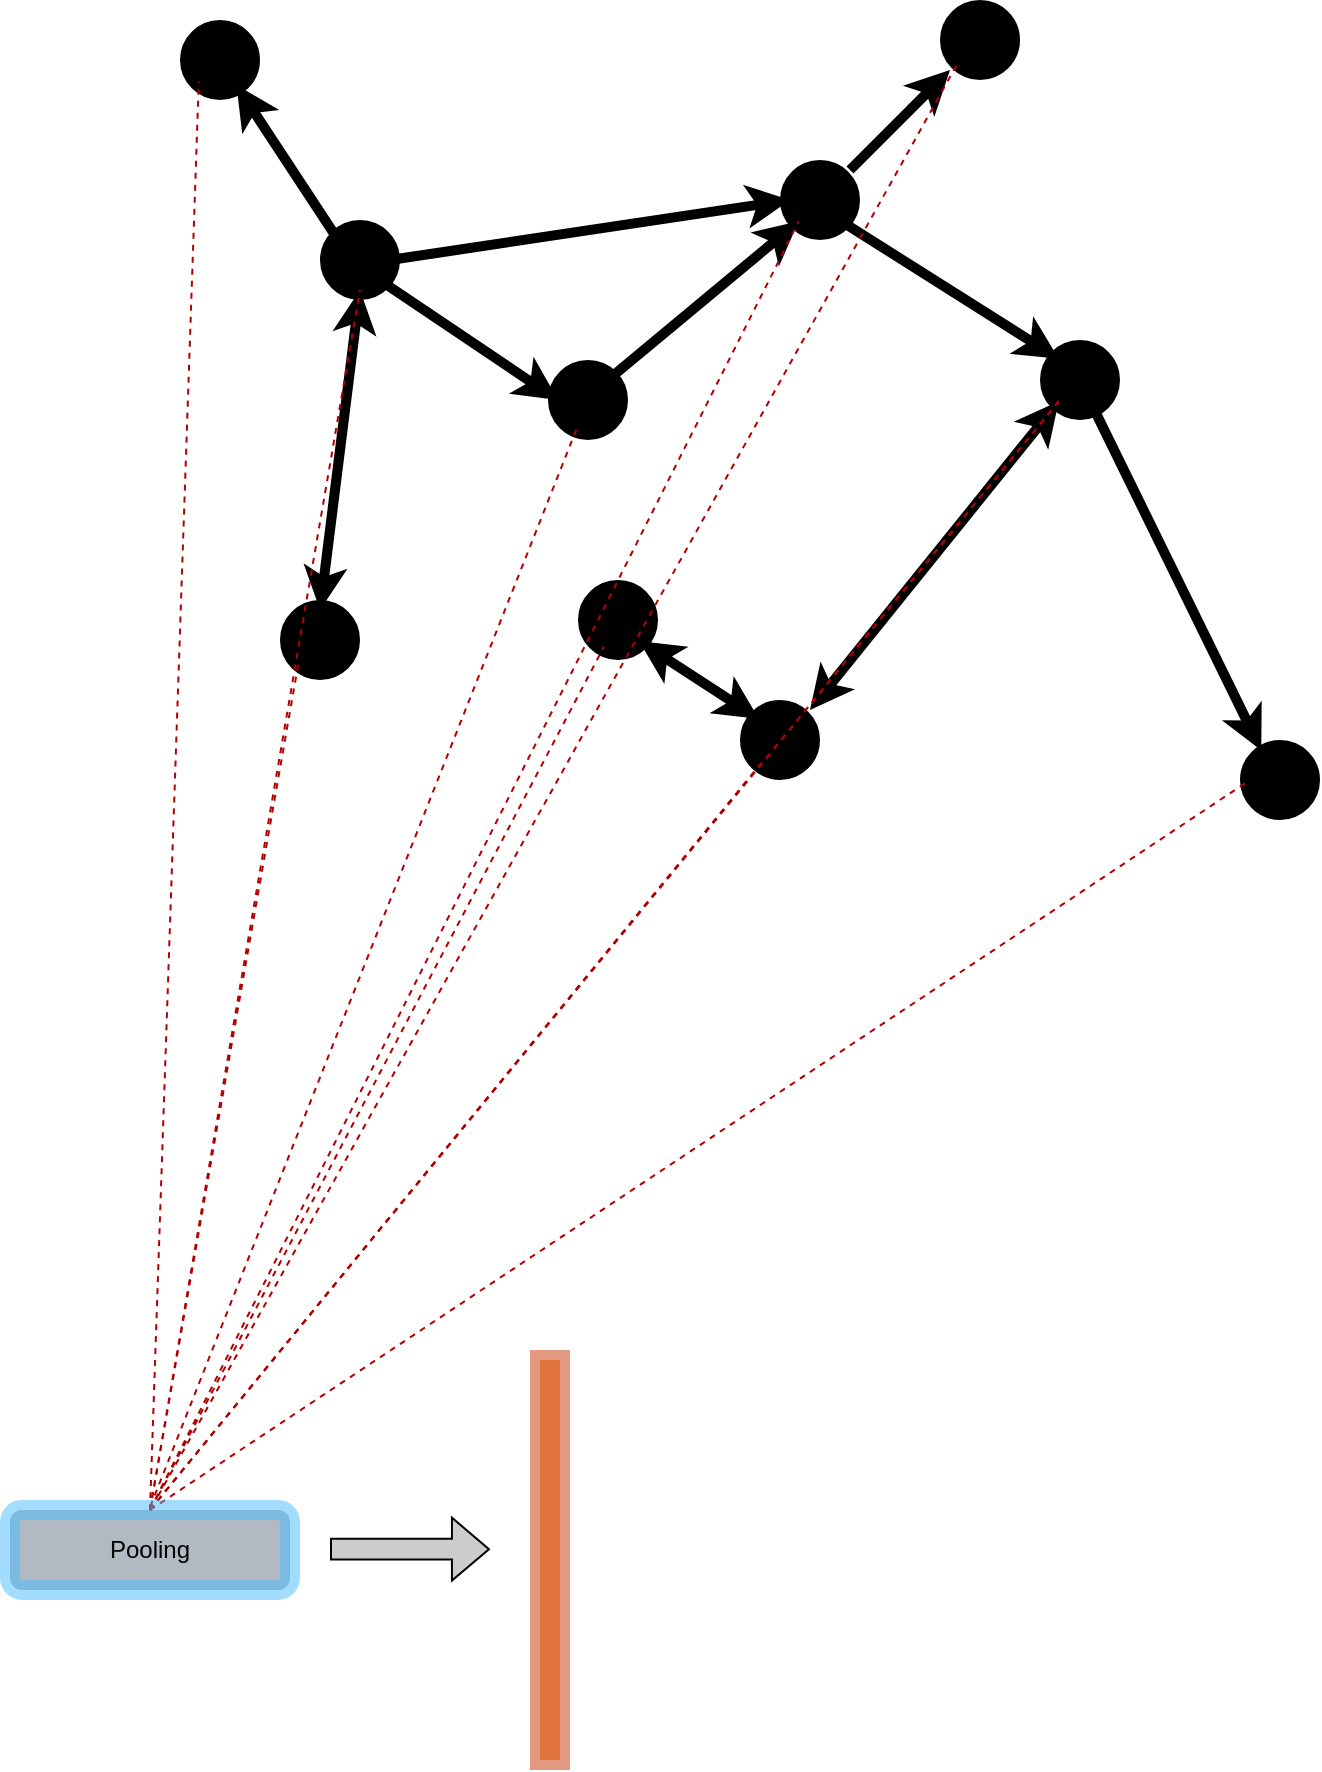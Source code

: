 <mxfile version="20.6.0" type="device"><diagram id="u-oROs69Hczpvy2Qj7X_" name="Page-1"><mxGraphModel dx="1977" dy="1043" grid="1" gridSize="10" guides="1" tooltips="1" connect="1" arrows="1" fold="1" page="1" pageScale="1" pageWidth="827" pageHeight="1169" math="0" shadow="0"><root><mxCell id="0"/><mxCell id="1" parent="0"/><mxCell id="4qCV5c_reg5stoiTGV4f-1" value="" style="ellipse;whiteSpace=wrap;html=1;fillColor=#000000;strokeWidth=10;" vertex="1" parent="1"><mxGeometry x="270" y="190" width="30" height="30" as="geometry"/></mxCell><mxCell id="4qCV5c_reg5stoiTGV4f-16" value="" style="ellipse;whiteSpace=wrap;html=1;fillColor=#000000;strokeWidth=10;" vertex="1" parent="1"><mxGeometry x="500" y="160" width="30" height="30" as="geometry"/></mxCell><mxCell id="4qCV5c_reg5stoiTGV4f-17" value="" style="ellipse;whiteSpace=wrap;html=1;fillColor=#000000;strokeWidth=10;" vertex="1" parent="1"><mxGeometry x="384" y="260" width="30" height="30" as="geometry"/></mxCell><mxCell id="4qCV5c_reg5stoiTGV4f-18" value="" style="ellipse;whiteSpace=wrap;html=1;fillColor=#000000;strokeWidth=10;" vertex="1" parent="1"><mxGeometry x="250" y="380" width="30" height="30" as="geometry"/></mxCell><mxCell id="4qCV5c_reg5stoiTGV4f-19" value="" style="ellipse;whiteSpace=wrap;html=1;fillColor=#000000;strokeWidth=10;" vertex="1" parent="1"><mxGeometry x="630" y="250" width="30" height="30" as="geometry"/></mxCell><mxCell id="4qCV5c_reg5stoiTGV4f-20" value="" style="ellipse;whiteSpace=wrap;html=1;fillColor=#000000;strokeWidth=10;" vertex="1" parent="1"><mxGeometry x="730" y="450" width="30" height="30" as="geometry"/></mxCell><mxCell id="4qCV5c_reg5stoiTGV4f-21" value="" style="ellipse;whiteSpace=wrap;html=1;fillColor=#000000;strokeWidth=10;" vertex="1" parent="1"><mxGeometry x="480" y="430" width="30" height="30" as="geometry"/></mxCell><mxCell id="4qCV5c_reg5stoiTGV4f-22" value="" style="ellipse;whiteSpace=wrap;html=1;fillColor=#000000;strokeWidth=10;" vertex="1" parent="1"><mxGeometry x="399" y="370" width="30" height="30" as="geometry"/></mxCell><mxCell id="4qCV5c_reg5stoiTGV4f-27" value="" style="endArrow=classic;html=1;rounded=0;strokeWidth=5;fillColor=#CCCCCC;entryX=0;entryY=1;entryDx=0;entryDy=0;exitX=1;exitY=0;exitDx=0;exitDy=0;" edge="1" parent="1" source="4qCV5c_reg5stoiTGV4f-17" target="4qCV5c_reg5stoiTGV4f-16"><mxGeometry width="50" height="50" relative="1" as="geometry"><mxPoint x="420" y="260" as="sourcePoint"/><mxPoint x="460" y="210" as="targetPoint"/></mxGeometry></mxCell><mxCell id="4qCV5c_reg5stoiTGV4f-28" value="" style="endArrow=classic;startArrow=classic;html=1;rounded=0;strokeWidth=5;fillColor=#CCCCCC;exitX=0.5;exitY=0;exitDx=0;exitDy=0;entryX=0.5;entryY=1;entryDx=0;entryDy=0;" edge="1" parent="1" source="4qCV5c_reg5stoiTGV4f-18" target="4qCV5c_reg5stoiTGV4f-1"><mxGeometry width="50" height="50" relative="1" as="geometry"><mxPoint x="230" y="270" as="sourcePoint"/><mxPoint x="280" y="220" as="targetPoint"/></mxGeometry></mxCell><mxCell id="4qCV5c_reg5stoiTGV4f-29" value="" style="endArrow=classic;html=1;rounded=0;strokeWidth=5;fillColor=#CCCCCC;entryX=0;entryY=0.5;entryDx=0;entryDy=0;exitX=1;exitY=0.5;exitDx=0;exitDy=0;" edge="1" parent="1" source="4qCV5c_reg5stoiTGV4f-1" target="4qCV5c_reg5stoiTGV4f-16"><mxGeometry width="50" height="50" relative="1" as="geometry"><mxPoint x="300" y="190" as="sourcePoint"/><mxPoint x="350" y="140" as="targetPoint"/></mxGeometry></mxCell><mxCell id="4qCV5c_reg5stoiTGV4f-31" value="" style="endArrow=classic;startArrow=classic;html=1;rounded=0;strokeWidth=5;fillColor=#CCCCCC;exitX=1;exitY=1;exitDx=0;exitDy=0;entryX=0;entryY=0;entryDx=0;entryDy=0;" edge="1" parent="1" source="4qCV5c_reg5stoiTGV4f-22" target="4qCV5c_reg5stoiTGV4f-21"><mxGeometry width="50" height="50" relative="1" as="geometry"><mxPoint x="440" y="460" as="sourcePoint"/><mxPoint x="480" y="445" as="targetPoint"/></mxGeometry></mxCell><mxCell id="4qCV5c_reg5stoiTGV4f-37" value="" style="endArrow=classic;html=1;rounded=0;strokeWidth=5;fillColor=#CCCCCC;" edge="1" parent="1"><mxGeometry width="50" height="50" relative="1" as="geometry"><mxPoint x="530" y="160" as="sourcePoint"/><mxPoint x="580" y="110" as="targetPoint"/></mxGeometry></mxCell><mxCell id="4qCV5c_reg5stoiTGV4f-39" value="" style="endArrow=classic;html=1;rounded=0;strokeWidth=5;fillColor=#CCCCCC;entryX=0;entryY=0;entryDx=0;entryDy=0;exitX=1;exitY=1;exitDx=0;exitDy=0;" edge="1" parent="1" source="4qCV5c_reg5stoiTGV4f-16" target="4qCV5c_reg5stoiTGV4f-19"><mxGeometry width="50" height="50" relative="1" as="geometry"><mxPoint x="540" y="170" as="sourcePoint"/><mxPoint x="590" y="120" as="targetPoint"/></mxGeometry></mxCell><mxCell id="4qCV5c_reg5stoiTGV4f-44" value="" style="endArrow=classic;startArrow=classic;html=1;rounded=0;strokeWidth=5;fillColor=#CCCCCC;entryX=0;entryY=1;entryDx=0;entryDy=0;" edge="1" parent="1" target="4qCV5c_reg5stoiTGV4f-19"><mxGeometry width="50" height="50" relative="1" as="geometry"><mxPoint x="510" y="430" as="sourcePoint"/><mxPoint x="630" y="280" as="targetPoint"/></mxGeometry></mxCell><mxCell id="4qCV5c_reg5stoiTGV4f-45" value="" style="endArrow=classic;html=1;rounded=0;strokeWidth=5;fillColor=#CCCCCC;entryX=0.188;entryY=0.007;entryDx=0;entryDy=0;exitX=0.751;exitY=1.02;exitDx=0;exitDy=0;exitPerimeter=0;entryPerimeter=0;" edge="1" parent="1" source="4qCV5c_reg5stoiTGV4f-19" target="4qCV5c_reg5stoiTGV4f-20"><mxGeometry width="50" height="50" relative="1" as="geometry"><mxPoint x="660" y="330" as="sourcePoint"/><mxPoint x="710" y="230" as="targetPoint"/></mxGeometry></mxCell><mxCell id="4qCV5c_reg5stoiTGV4f-49" value="" style="ellipse;whiteSpace=wrap;html=1;fillColor=#000000;strokeWidth=10;" vertex="1" parent="1"><mxGeometry x="580" y="80" width="30" height="30" as="geometry"/></mxCell><mxCell id="4qCV5c_reg5stoiTGV4f-50" value="" style="ellipse;whiteSpace=wrap;html=1;fillColor=#000000;strokeWidth=10;" vertex="1" parent="1"><mxGeometry x="200" y="90" width="30" height="30" as="geometry"/></mxCell><mxCell id="4qCV5c_reg5stoiTGV4f-51" value="" style="endArrow=classic;html=1;rounded=0;strokeWidth=5;fillColor=#CCCCCC;exitX=0.107;exitY=0.119;exitDx=0;exitDy=0;exitPerimeter=0;" edge="1" parent="1" source="4qCV5c_reg5stoiTGV4f-1" target="4qCV5c_reg5stoiTGV4f-50"><mxGeometry width="50" height="50" relative="1" as="geometry"><mxPoint x="270" y="190" as="sourcePoint"/><mxPoint x="320" y="140" as="targetPoint"/></mxGeometry></mxCell><mxCell id="4qCV5c_reg5stoiTGV4f-52" value="" style="endArrow=classic;html=1;rounded=0;strokeWidth=5;fillColor=#CCCCCC;entryX=0;entryY=0.5;entryDx=0;entryDy=0;exitX=1;exitY=1;exitDx=0;exitDy=0;" edge="1" parent="1" source="4qCV5c_reg5stoiTGV4f-1" target="4qCV5c_reg5stoiTGV4f-17"><mxGeometry width="50" height="50" relative="1" as="geometry"><mxPoint x="180" y="350" as="sourcePoint"/><mxPoint x="230" y="300" as="targetPoint"/></mxGeometry></mxCell><mxCell id="4qCV5c_reg5stoiTGV4f-57" value="" style="endArrow=none;dashed=1;html=1;rounded=0;strokeWidth=1;fillColor=#e51400;entryX=0;entryY=1;entryDx=0;entryDy=0;strokeColor=#B20000;exitX=0.5;exitY=0;exitDx=0;exitDy=0;" edge="1" parent="1" source="4qCV5c_reg5stoiTGV4f-68" target="4qCV5c_reg5stoiTGV4f-50"><mxGeometry width="50" height="50" relative="1" as="geometry"><mxPoint x="160" y="820" as="sourcePoint"/><mxPoint x="100" y="340" as="targetPoint"/></mxGeometry></mxCell><mxCell id="4qCV5c_reg5stoiTGV4f-58" value="" style="endArrow=none;dashed=1;html=1;rounded=0;strokeWidth=1;fillColor=#e51400;entryX=0;entryY=1;entryDx=0;entryDy=0;strokeColor=#B20000;exitX=0.5;exitY=0;exitDx=0;exitDy=0;" edge="1" parent="1" source="4qCV5c_reg5stoiTGV4f-68" target="4qCV5c_reg5stoiTGV4f-18"><mxGeometry width="50" height="50" relative="1" as="geometry"><mxPoint x="170" y="700" as="sourcePoint"/><mxPoint x="214.393" y="125.607" as="targetPoint"/></mxGeometry></mxCell><mxCell id="4qCV5c_reg5stoiTGV4f-59" value="" style="endArrow=none;dashed=1;html=1;rounded=0;strokeWidth=1;fillColor=#e51400;strokeColor=#B20000;exitX=0.501;exitY=-0.043;exitDx=0;exitDy=0;exitPerimeter=0;" edge="1" parent="1" source="4qCV5c_reg5stoiTGV4f-68" target="4qCV5c_reg5stoiTGV4f-17"><mxGeometry width="50" height="50" relative="1" as="geometry"><mxPoint x="180" y="710" as="sourcePoint"/><mxPoint x="264.393" y="415.607" as="targetPoint"/></mxGeometry></mxCell><mxCell id="4qCV5c_reg5stoiTGV4f-60" value="" style="endArrow=none;dashed=1;html=1;rounded=0;strokeWidth=1;fillColor=#e51400;entryX=0.5;entryY=1;entryDx=0;entryDy=0;strokeColor=#B20000;exitX=0.5;exitY=0;exitDx=0;exitDy=0;" edge="1" parent="1" source="4qCV5c_reg5stoiTGV4f-68" target="4qCV5c_reg5stoiTGV4f-1"><mxGeometry width="50" height="50" relative="1" as="geometry"><mxPoint x="190" y="720" as="sourcePoint"/><mxPoint x="274.393" y="425.607" as="targetPoint"/></mxGeometry></mxCell><mxCell id="4qCV5c_reg5stoiTGV4f-61" value="" style="endArrow=none;dashed=1;html=1;rounded=0;strokeWidth=1;fillColor=#e51400;strokeColor=#B20000;exitX=0.5;exitY=0;exitDx=0;exitDy=0;" edge="1" parent="1" source="4qCV5c_reg5stoiTGV4f-68" target="4qCV5c_reg5stoiTGV4f-22"><mxGeometry width="50" height="50" relative="1" as="geometry"><mxPoint x="200" y="730" as="sourcePoint"/><mxPoint x="284.393" y="435.607" as="targetPoint"/></mxGeometry></mxCell><mxCell id="4qCV5c_reg5stoiTGV4f-62" value="" style="endArrow=none;dashed=1;html=1;rounded=0;strokeWidth=1;fillColor=#e51400;strokeColor=#B20000;exitX=0.5;exitY=0;exitDx=0;exitDy=0;" edge="1" parent="1" source="4qCV5c_reg5stoiTGV4f-68" target="4qCV5c_reg5stoiTGV4f-21"><mxGeometry width="50" height="50" relative="1" as="geometry"><mxPoint x="210" y="740" as="sourcePoint"/><mxPoint x="294.393" y="445.607" as="targetPoint"/></mxGeometry></mxCell><mxCell id="4qCV5c_reg5stoiTGV4f-63" value="" style="endArrow=none;dashed=1;html=1;rounded=0;strokeWidth=1;fillColor=#e51400;entryX=0;entryY=1;entryDx=0;entryDy=0;strokeColor=#B20000;exitX=0.5;exitY=0;exitDx=0;exitDy=0;" edge="1" parent="1" source="4qCV5c_reg5stoiTGV4f-68" target="4qCV5c_reg5stoiTGV4f-19"><mxGeometry width="50" height="50" relative="1" as="geometry"><mxPoint x="220" y="750" as="sourcePoint"/><mxPoint x="304.393" y="455.607" as="targetPoint"/></mxGeometry></mxCell><mxCell id="4qCV5c_reg5stoiTGV4f-64" value="" style="endArrow=none;dashed=1;html=1;rounded=0;strokeWidth=1;fillColor=#e51400;strokeColor=#B20000;entryX=0;entryY=1;entryDx=0;entryDy=0;exitX=0.5;exitY=0;exitDx=0;exitDy=0;" edge="1" parent="1" source="4qCV5c_reg5stoiTGV4f-68" target="4qCV5c_reg5stoiTGV4f-16"><mxGeometry width="50" height="50" relative="1" as="geometry"><mxPoint x="230" y="760" as="sourcePoint"/><mxPoint x="510" y="230" as="targetPoint"/></mxGeometry></mxCell><mxCell id="4qCV5c_reg5stoiTGV4f-65" value="" style="endArrow=none;dashed=1;html=1;rounded=0;strokeWidth=1;fillColor=#e51400;strokeColor=#B20000;entryX=0;entryY=1;entryDx=0;entryDy=0;exitX=0.529;exitY=-0.175;exitDx=0;exitDy=0;exitPerimeter=0;" edge="1" parent="1" source="4qCV5c_reg5stoiTGV4f-68" target="4qCV5c_reg5stoiTGV4f-49"><mxGeometry width="50" height="50" relative="1" as="geometry"><mxPoint x="240" y="770" as="sourcePoint"/><mxPoint x="630" y="70" as="targetPoint"/></mxGeometry></mxCell><mxCell id="4qCV5c_reg5stoiTGV4f-66" value="" style="endArrow=none;dashed=1;html=1;rounded=0;strokeWidth=1;fillColor=#e51400;entryX=0;entryY=1;entryDx=0;entryDy=0;strokeColor=#B20000;exitX=0.5;exitY=0;exitDx=0;exitDy=0;" edge="1" parent="1" source="4qCV5c_reg5stoiTGV4f-68" target="4qCV5c_reg5stoiTGV4f-19"><mxGeometry width="50" height="50" relative="1" as="geometry"><mxPoint x="250" y="780" as="sourcePoint"/><mxPoint x="334.393" y="485.607" as="targetPoint"/></mxGeometry></mxCell><mxCell id="4qCV5c_reg5stoiTGV4f-67" value="" style="endArrow=none;dashed=1;html=1;rounded=0;strokeWidth=1;fillColor=#e51400;entryX=0;entryY=0.5;entryDx=0;entryDy=0;strokeColor=#B20000;exitX=0.5;exitY=0;exitDx=0;exitDy=0;" edge="1" parent="1" source="4qCV5c_reg5stoiTGV4f-68" target="4qCV5c_reg5stoiTGV4f-20"><mxGeometry width="50" height="50" relative="1" as="geometry"><mxPoint x="260" y="790" as="sourcePoint"/><mxPoint x="344.393" y="495.607" as="targetPoint"/></mxGeometry></mxCell><mxCell id="4qCV5c_reg5stoiTGV4f-68" value="" style="rounded=1;whiteSpace=wrap;html=1;strokeWidth=10;fillColor=#647687;fontColor=#ffffff;strokeColor=#47BCFF;opacity=50;" vertex="1" parent="1"><mxGeometry x="110" y="830" width="140" height="40" as="geometry"/></mxCell><mxCell id="4qCV5c_reg5stoiTGV4f-71" value="" style="shape=flexArrow;endArrow=classic;html=1;rounded=0;strokeWidth=1;fillColor=#CCCCCC;width=10.435;endSize=5.843;" edge="1" parent="1"><mxGeometry width="50" height="50" relative="1" as="geometry"><mxPoint x="270" y="849.57" as="sourcePoint"/><mxPoint x="350" y="849.57" as="targetPoint"/></mxGeometry></mxCell><mxCell id="4qCV5c_reg5stoiTGV4f-72" value="" style="rounded=0;whiteSpace=wrap;html=1;strokeColor=#C73500;strokeWidth=10;fillColor=#fa6800;opacity=50;rotation=-90;fontColor=#000000;" vertex="1" parent="1"><mxGeometry x="280" y="850" width="200" height="10" as="geometry"/></mxCell><mxCell id="4qCV5c_reg5stoiTGV4f-73" value="Pooling" style="text;html=1;strokeColor=none;fillColor=none;align=center;verticalAlign=middle;whiteSpace=wrap;rounded=0;strokeWidth=10;opacity=50;" vertex="1" parent="1"><mxGeometry x="150" y="835" width="60" height="30" as="geometry"/></mxCell></root></mxGraphModel></diagram></mxfile>